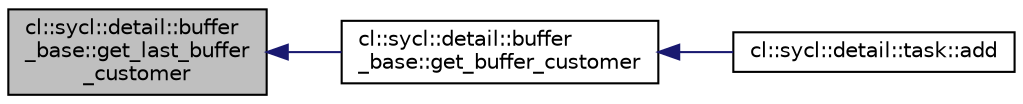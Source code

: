 digraph "cl::sycl::detail::buffer_base::get_last_buffer_customer"
{
 // INTERACTIVE_SVG=YES
  bgcolor="transparent";
  edge [fontname="Helvetica",fontsize="10",labelfontname="Helvetica",labelfontsize="10"];
  node [fontname="Helvetica",fontsize="10",shape=record];
  rankdir="LR";
  Node1 [label="cl::sycl::detail::buffer\l_base::get_last_buffer\l_customer",height=0.2,width=0.4,color="black", fillcolor="grey75", style="filled", fontcolor="black"];
  Node1 -> Node2 [dir="back",color="midnightblue",fontsize="10",style="solid",fontname="Helvetica"];
  Node2 [label="cl::sycl::detail::buffer\l_base::get_buffer_customer",height=0.2,width=0.4,color="black",URL="$structcl_1_1sycl_1_1detail_1_1buffer__base.html#a5417dca96f440de5dd780879c1904ea5",tooltip="Get the buffer customer associated to the latest version of the buffer. "];
  Node2 -> Node3 [dir="back",color="midnightblue",fontsize="10",style="solid",fontname="Helvetica"];
  Node3 [label="cl::sycl::detail::task::add",height=0.2,width=0.4,color="black",URL="$structcl_1_1sycl_1_1detail_1_1task.html#abbd92ffa3fc1b20fb87db52e47d270bc",tooltip="Register an accessor to this task. "];
}
